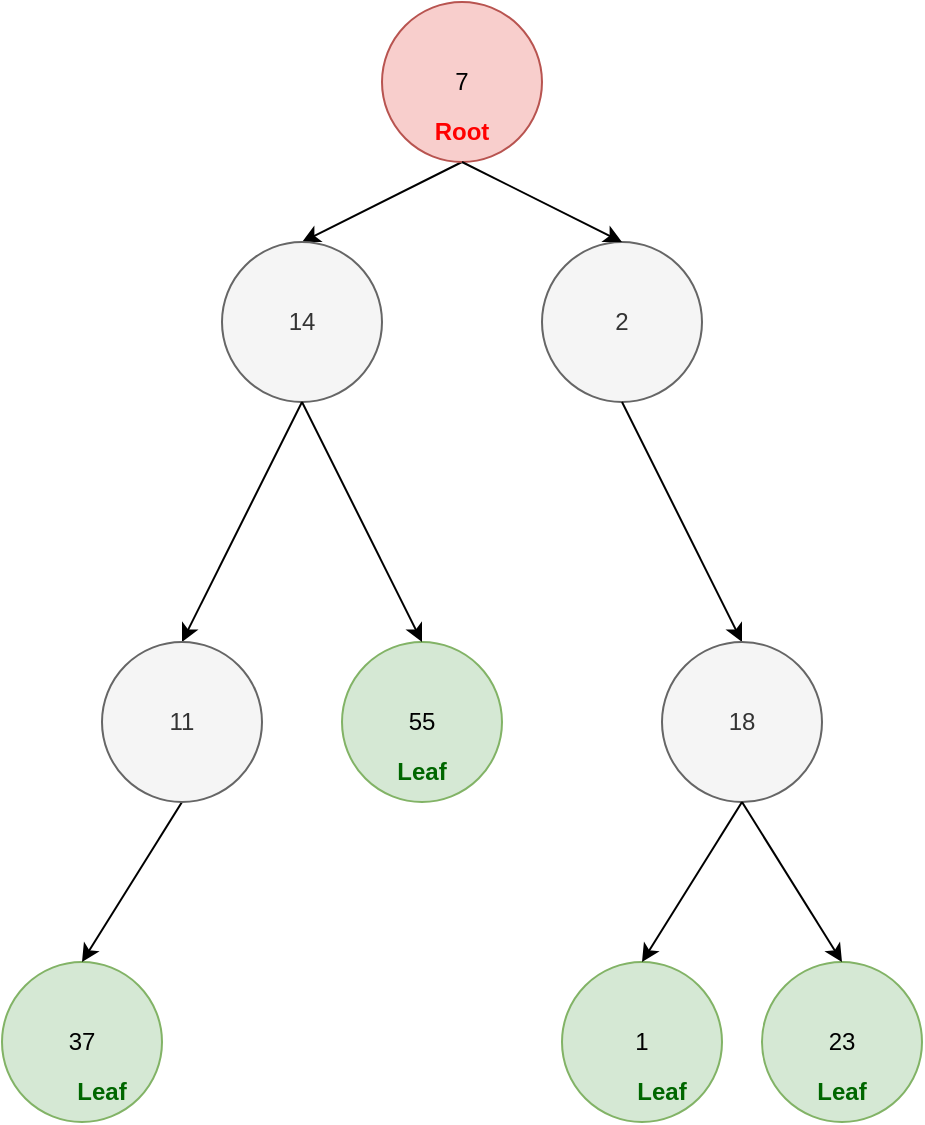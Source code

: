 <mxfile version="20.2.3" type="device"><diagram id="FJ5xliJ1c7BC2YRpG38H" name="第 1 页"><mxGraphModel dx="687" dy="676" grid="1" gridSize="10" guides="1" tooltips="1" connect="1" arrows="1" fold="1" page="1" pageScale="1" pageWidth="827" pageHeight="1169" math="0" shadow="0"><root><mxCell id="0"/><mxCell id="1" parent="0"/><mxCell id="VWHCDTDISH46WxiScgYt-14" style="rounded=0;orthogonalLoop=1;jettySize=auto;html=1;exitX=0.5;exitY=1;exitDx=0;exitDy=0;entryX=0.5;entryY=0;entryDx=0;entryDy=0;" parent="1" source="VWHCDTDISH46WxiScgYt-1" target="VWHCDTDISH46WxiScgYt-11" edge="1"><mxGeometry relative="1" as="geometry"/></mxCell><mxCell id="VWHCDTDISH46WxiScgYt-1" value="7" style="ellipse;whiteSpace=wrap;html=1;aspect=fixed;fillColor=#f8cecc;strokeColor=#b85450;" parent="1" vertex="1"><mxGeometry x="400" y="80" width="80" height="80" as="geometry"/></mxCell><mxCell id="VWHCDTDISH46WxiScgYt-4" value="55" style="ellipse;whiteSpace=wrap;html=1;aspect=fixed;fillColor=#d5e8d4;strokeColor=#82b366;" parent="1" vertex="1"><mxGeometry x="380" y="400" width="80" height="80" as="geometry"/></mxCell><mxCell id="VWHCDTDISH46WxiScgYt-7" value="37" style="ellipse;whiteSpace=wrap;html=1;aspect=fixed;fillColor=#d5e8d4;strokeColor=#82b366;" parent="1" vertex="1"><mxGeometry x="210" y="560" width="80" height="80" as="geometry"/></mxCell><mxCell id="VWHCDTDISH46WxiScgYt-11" value="14" style="ellipse;whiteSpace=wrap;html=1;aspect=fixed;fillColor=#f5f5f5;strokeColor=#666666;fontColor=#333333;" parent="1" vertex="1"><mxGeometry x="320" y="200" width="80" height="80" as="geometry"/></mxCell><mxCell id="VWHCDTDISH46WxiScgYt-12" value="2" style="ellipse;whiteSpace=wrap;html=1;aspect=fixed;fillColor=#f5f5f5;strokeColor=#666666;fontColor=#333333;" parent="1" vertex="1"><mxGeometry x="480" y="200" width="80" height="80" as="geometry"/></mxCell><mxCell id="VWHCDTDISH46WxiScgYt-13" value="1" style="ellipse;whiteSpace=wrap;html=1;aspect=fixed;fillColor=#d5e8d4;strokeColor=#82b366;" parent="1" vertex="1"><mxGeometry x="490" y="560" width="80" height="80" as="geometry"/></mxCell><mxCell id="VWHCDTDISH46WxiScgYt-15" style="rounded=0;orthogonalLoop=1;jettySize=auto;html=1;exitX=0.5;exitY=1;exitDx=0;exitDy=0;entryX=0.5;entryY=0;entryDx=0;entryDy=0;" parent="1" target="VWHCDTDISH46WxiScgYt-12" edge="1"><mxGeometry relative="1" as="geometry"><mxPoint x="440" y="160" as="sourcePoint"/><mxPoint x="360" y="200" as="targetPoint"/></mxGeometry></mxCell><mxCell id="VWHCDTDISH46WxiScgYt-16" style="rounded=0;orthogonalLoop=1;jettySize=auto;html=1;entryX=0.5;entryY=0;entryDx=0;entryDy=0;exitX=0.5;exitY=1;exitDx=0;exitDy=0;" parent="1" source="VWHCDTDISH46WxiScgYt-11" target="VWHCDTDISH46WxiScgYt-4" edge="1"><mxGeometry relative="1" as="geometry"><mxPoint x="360" y="280" as="sourcePoint"/><mxPoint x="280" y="320" as="targetPoint"/></mxGeometry></mxCell><mxCell id="VWHCDTDISH46WxiScgYt-17" style="rounded=0;orthogonalLoop=1;jettySize=auto;html=1;entryX=0.5;entryY=0;entryDx=0;entryDy=0;exitX=0.5;exitY=1;exitDx=0;exitDy=0;" parent="1" source="VWHCDTDISH46WxiScgYt-11" target="VWHCDTDISH46WxiScgYt-24" edge="1"><mxGeometry relative="1" as="geometry"><mxPoint x="370" y="290" as="sourcePoint"/><mxPoint x="310" y="370" as="targetPoint"/></mxGeometry></mxCell><mxCell id="VWHCDTDISH46WxiScgYt-19" style="rounded=0;orthogonalLoop=1;jettySize=auto;html=1;entryX=0.5;entryY=0;entryDx=0;entryDy=0;exitX=0.5;exitY=1;exitDx=0;exitDy=0;" parent="1" source="VWHCDTDISH46WxiScgYt-12" target="VWHCDTDISH46WxiScgYt-28" edge="1"><mxGeometry relative="1" as="geometry"><mxPoint x="520" y="280" as="sourcePoint"/><mxPoint x="460" y="360" as="targetPoint"/></mxGeometry></mxCell><mxCell id="VWHCDTDISH46WxiScgYt-20" value="&lt;font color=&quot;#ff0000&quot;&gt;&lt;b&gt;Root&lt;/b&gt;&lt;/font&gt;" style="text;html=1;strokeColor=none;fillColor=none;align=center;verticalAlign=middle;whiteSpace=wrap;rounded=0;" parent="1" vertex="1"><mxGeometry x="410" y="130" width="60" height="30" as="geometry"/></mxCell><mxCell id="VWHCDTDISH46WxiScgYt-21" value="&lt;b style=&quot;&quot;&gt;&lt;font color=&quot;#006600&quot;&gt;Leaf&lt;/font&gt;&lt;/b&gt;" style="text;html=1;strokeColor=none;fillColor=none;align=center;verticalAlign=middle;whiteSpace=wrap;rounded=0;" parent="1" vertex="1"><mxGeometry x="230" y="610" width="60" height="30" as="geometry"/></mxCell><mxCell id="VWHCDTDISH46WxiScgYt-22" value="&lt;b style=&quot;&quot;&gt;&lt;font color=&quot;#006600&quot;&gt;Leaf&lt;/font&gt;&lt;/b&gt;" style="text;html=1;strokeColor=none;fillColor=none;align=center;verticalAlign=middle;whiteSpace=wrap;rounded=0;" parent="1" vertex="1"><mxGeometry x="390" y="450" width="60" height="30" as="geometry"/></mxCell><mxCell id="VWHCDTDISH46WxiScgYt-23" value="&lt;b style=&quot;&quot;&gt;&lt;font color=&quot;#006600&quot;&gt;Leaf&lt;/font&gt;&lt;/b&gt;" style="text;html=1;strokeColor=none;fillColor=none;align=center;verticalAlign=middle;whiteSpace=wrap;rounded=0;" parent="1" vertex="1"><mxGeometry x="510" y="610" width="60" height="30" as="geometry"/></mxCell><mxCell id="VWHCDTDISH46WxiScgYt-27" style="edgeStyle=none;rounded=0;orthogonalLoop=1;jettySize=auto;html=1;entryX=0.5;entryY=0;entryDx=0;entryDy=0;fontColor=#006600;exitX=0.5;exitY=1;exitDx=0;exitDy=0;" parent="1" source="VWHCDTDISH46WxiScgYt-24" target="VWHCDTDISH46WxiScgYt-7" edge="1"><mxGeometry relative="1" as="geometry"/></mxCell><mxCell id="VWHCDTDISH46WxiScgYt-24" value="11" style="ellipse;whiteSpace=wrap;html=1;aspect=fixed;fillColor=#f5f5f5;strokeColor=#666666;fontColor=#333333;" parent="1" vertex="1"><mxGeometry x="260" y="400" width="80" height="80" as="geometry"/></mxCell><mxCell id="VWHCDTDISH46WxiScgYt-28" value="18" style="ellipse;whiteSpace=wrap;html=1;aspect=fixed;fillColor=#f5f5f5;strokeColor=#666666;fontColor=#333333;" parent="1" vertex="1"><mxGeometry x="540" y="400" width="80" height="80" as="geometry"/></mxCell><mxCell id="VWHCDTDISH46WxiScgYt-29" style="edgeStyle=none;rounded=0;orthogonalLoop=1;jettySize=auto;html=1;entryX=0.5;entryY=0;entryDx=0;entryDy=0;fontColor=#006600;exitX=0.5;exitY=1;exitDx=0;exitDy=0;" parent="1" target="VWHCDTDISH46WxiScgYt-13" edge="1"><mxGeometry relative="1" as="geometry"><mxPoint x="580" y="480" as="sourcePoint"/><mxPoint x="540" y="560" as="targetPoint"/></mxGeometry></mxCell><mxCell id="VWHCDTDISH46WxiScgYt-30" value="23" style="ellipse;whiteSpace=wrap;html=1;aspect=fixed;fillColor=#d5e8d4;strokeColor=#82b366;" parent="1" vertex="1"><mxGeometry x="590" y="560" width="80" height="80" as="geometry"/></mxCell><mxCell id="VWHCDTDISH46WxiScgYt-31" value="&lt;b style=&quot;&quot;&gt;&lt;font color=&quot;#006600&quot;&gt;Leaf&lt;/font&gt;&lt;/b&gt;" style="text;html=1;strokeColor=none;fillColor=none;align=center;verticalAlign=middle;whiteSpace=wrap;rounded=0;" parent="1" vertex="1"><mxGeometry x="600" y="610" width="60" height="30" as="geometry"/></mxCell><mxCell id="VWHCDTDISH46WxiScgYt-32" style="edgeStyle=none;rounded=0;orthogonalLoop=1;jettySize=auto;html=1;entryX=0.5;entryY=0;entryDx=0;entryDy=0;fontColor=#006600;exitX=0.5;exitY=1;exitDx=0;exitDy=0;" parent="1" source="VWHCDTDISH46WxiScgYt-28" target="VWHCDTDISH46WxiScgYt-30" edge="1"><mxGeometry relative="1" as="geometry"><mxPoint x="590" y="490" as="sourcePoint"/><mxPoint x="540" y="570" as="targetPoint"/></mxGeometry></mxCell></root></mxGraphModel></diagram></mxfile>